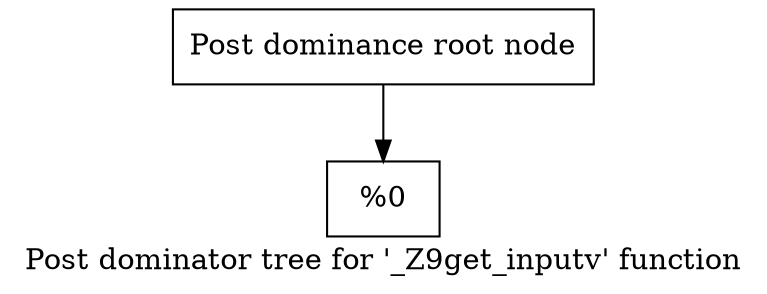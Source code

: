 digraph "Post dominator tree for '_Z9get_inputv' function" {
	label="Post dominator tree for '_Z9get_inputv' function";

	Node0x2744520 [shape=record,label="{Post dominance root node}"];
	Node0x2744520 -> Node0x2744970;
	Node0x2744970 [shape=record,label="{%0}"];
}
